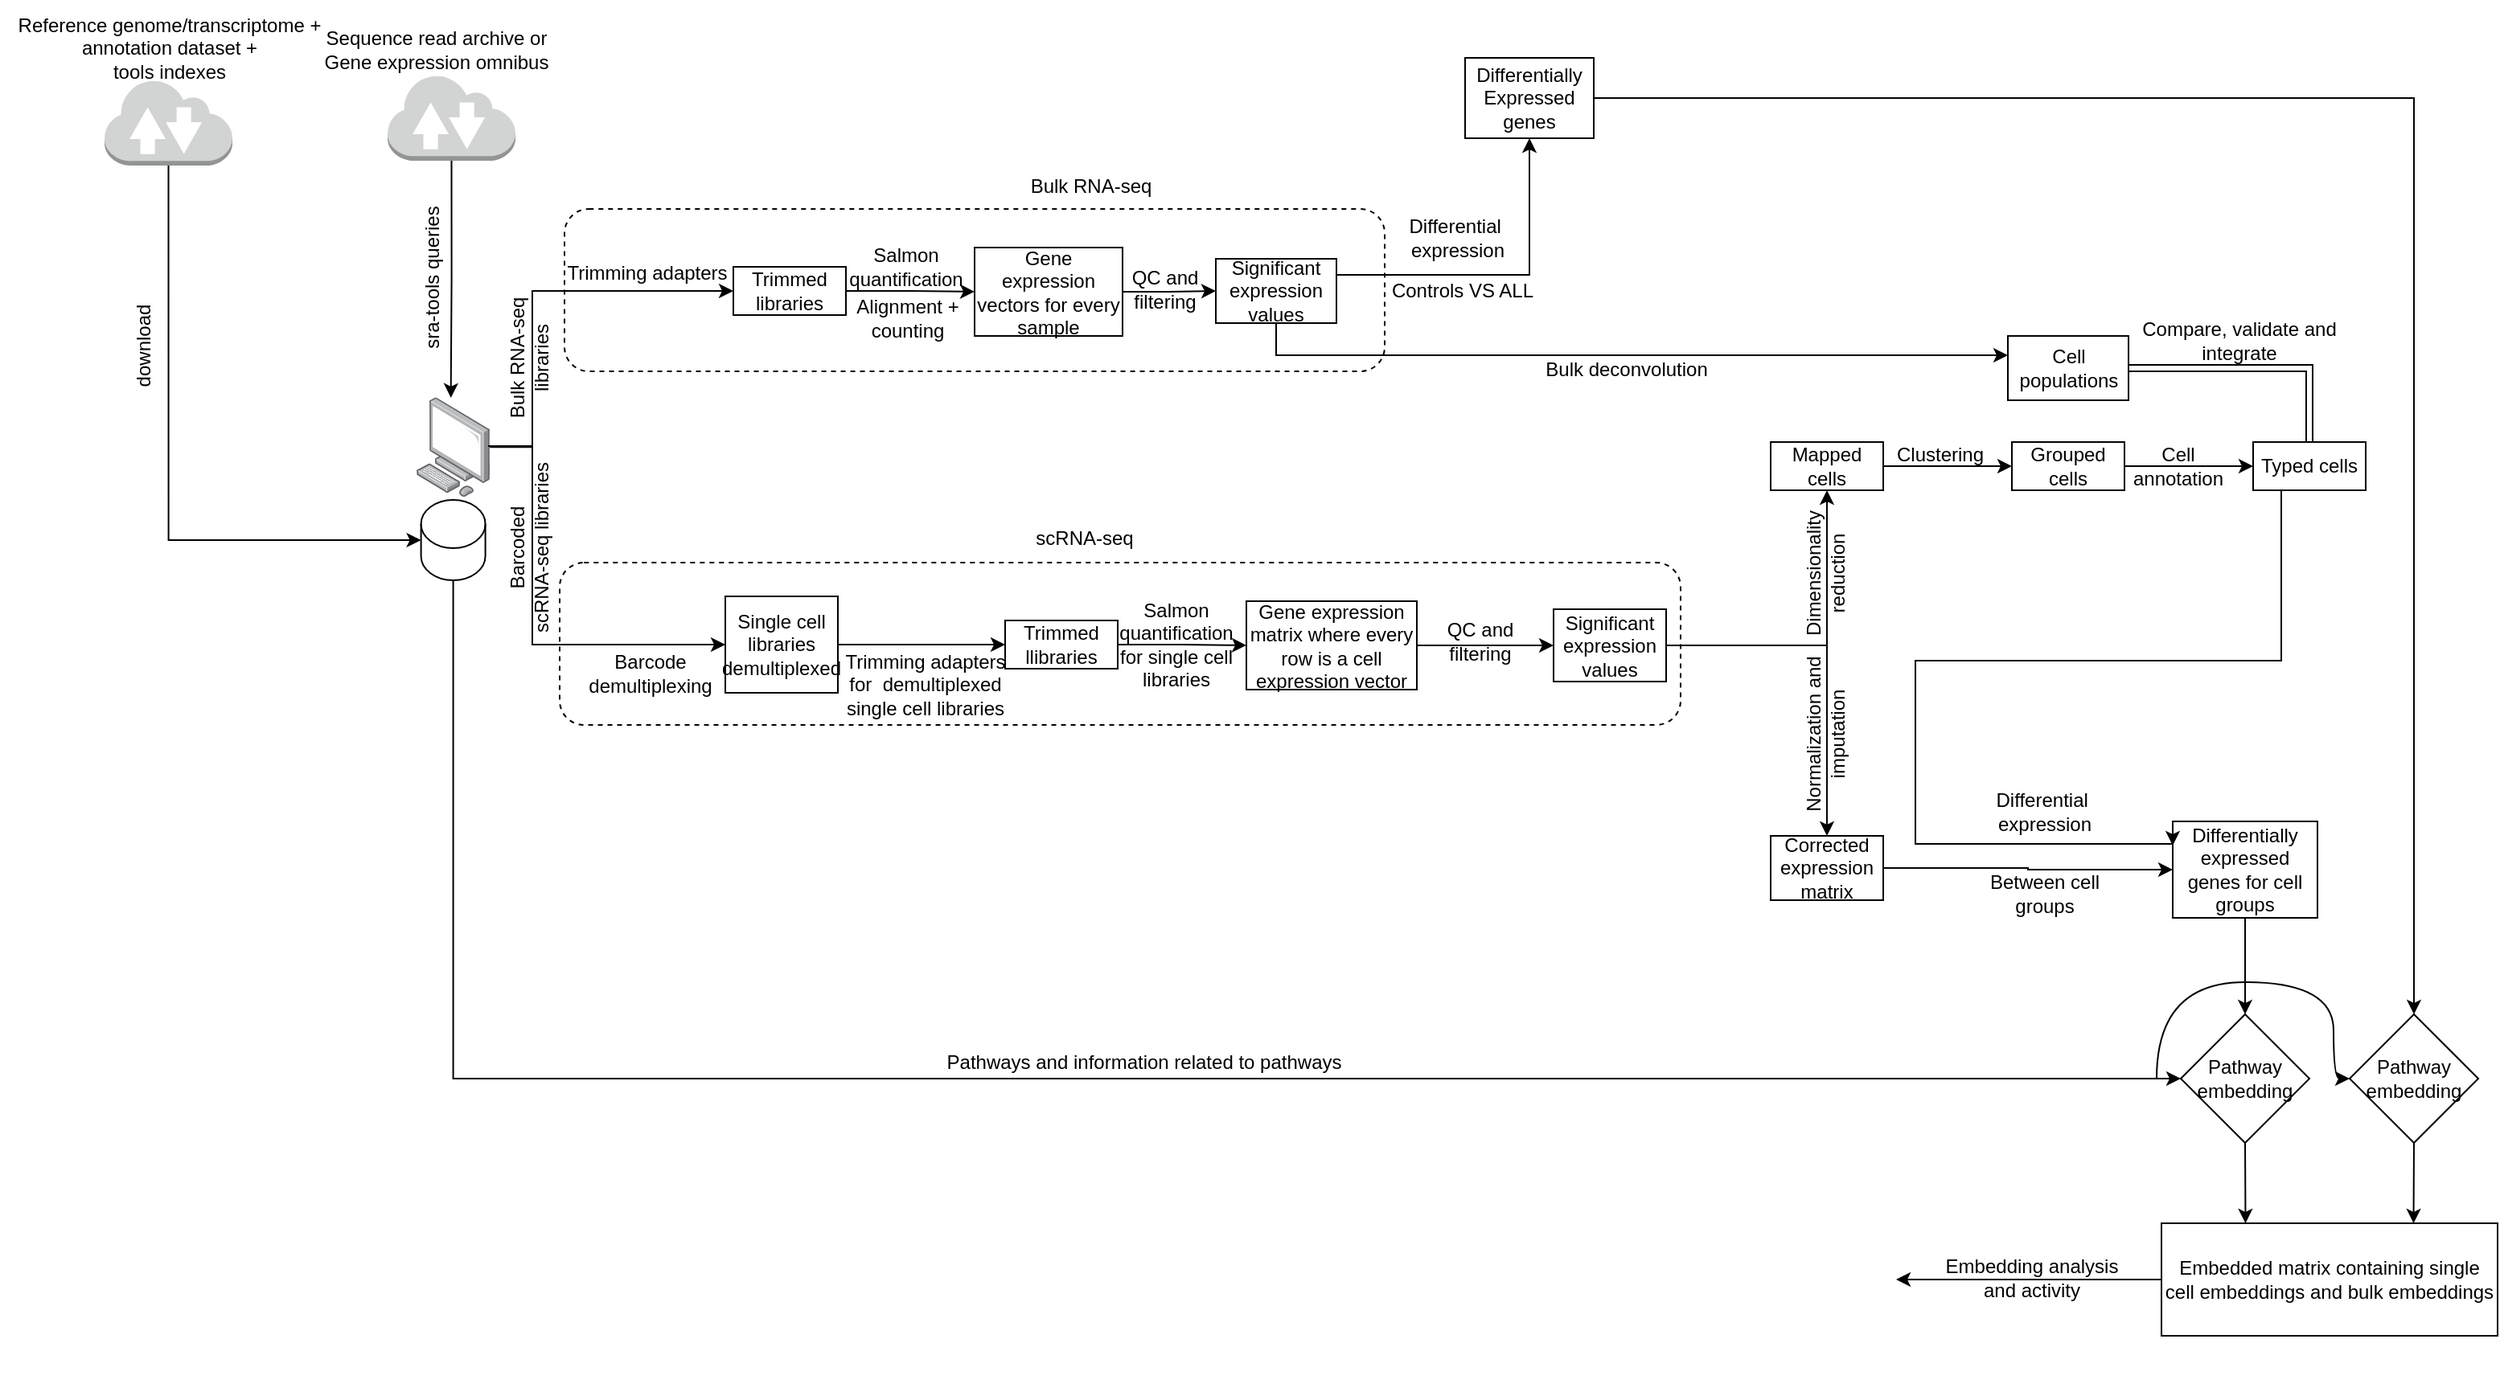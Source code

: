 <mxfile version="20.2.8" type="github">
  <diagram id="wmLqz282Bcjy7ACeYt6-" name="Pagina-1">
    <mxGraphModel dx="1920" dy="614" grid="1" gridSize="10" guides="1" tooltips="1" connect="1" arrows="1" fold="1" page="1" pageScale="1" pageWidth="827" pageHeight="1169" math="0" shadow="0">
      <root>
        <mxCell id="0" />
        <mxCell id="1" parent="0" />
        <mxCell id="tRNiCB5t0n9jLSA73XpE-9" value="" style="rounded=1;whiteSpace=wrap;html=1;fillColor=none;dashed=1;" parent="1" vertex="1">
          <mxGeometry x="-400" y="239" width="510" height="101" as="geometry" />
        </mxCell>
        <mxCell id="tRNiCB5t0n9jLSA73XpE-10" value="" style="rounded=1;whiteSpace=wrap;html=1;fillColor=none;dashed=1;" parent="1" vertex="1">
          <mxGeometry x="-403" y="459" width="697" height="101" as="geometry" />
        </mxCell>
        <mxCell id="ycoi92LknjYEjzsV41Iz-5" style="edgeStyle=orthogonalEdgeStyle;rounded=0;orthogonalLoop=1;jettySize=auto;html=1;exitX=0.5;exitY=1;exitDx=0;exitDy=0;exitPerimeter=0;entryX=0.468;entryY=0.004;entryDx=0;entryDy=0;entryPerimeter=0;" parent="1" source="ycoi92LknjYEjzsV41Iz-3" target="ycoi92LknjYEjzsV41Iz-4" edge="1">
          <mxGeometry relative="1" as="geometry" />
        </mxCell>
        <mxCell id="ycoi92LknjYEjzsV41Iz-3" value="" style="outlineConnect=0;dashed=0;verticalLabelPosition=bottom;verticalAlign=top;align=center;html=1;shape=mxgraph.aws3.internet_2;fillColor=#D2D3D3;gradientColor=none;" parent="1" vertex="1">
          <mxGeometry x="-510" y="155" width="79.5" height="54" as="geometry" />
        </mxCell>
        <mxCell id="tRNiCB5t0n9jLSA73XpE-3" value="" style="edgeStyle=orthogonalEdgeStyle;rounded=0;orthogonalLoop=1;jettySize=auto;html=1;entryX=0;entryY=0.5;entryDx=0;entryDy=0;" parent="1" source="ycoi92LknjYEjzsV41Iz-4" target="tRNiCB5t0n9jLSA73XpE-5" edge="1">
          <mxGeometry relative="1" as="geometry">
            <mxPoint x="-400" y="310" as="targetPoint" />
            <Array as="points">
              <mxPoint x="-420" y="387" />
              <mxPoint x="-420" y="290" />
            </Array>
          </mxGeometry>
        </mxCell>
        <mxCell id="ycoi92LknjYEjzsV41Iz-4" value="" style="points=[];aspect=fixed;html=1;align=center;shadow=0;dashed=0;image;image=img/lib/allied_telesis/computer_and_terminals/Personal_Computer.svg;" parent="1" vertex="1">
          <mxGeometry x="-492" y="356.2" width="45.6" height="61.8" as="geometry" />
        </mxCell>
        <mxCell id="ycoi92LknjYEjzsV41Iz-6" value="sra-tools queries" style="text;html=1;align=center;verticalAlign=middle;resizable=0;points=[];autosize=1;strokeColor=none;fillColor=none;rotation=-90;" parent="1" vertex="1">
          <mxGeometry x="-537" y="267" width="110" height="30" as="geometry" />
        </mxCell>
        <mxCell id="k0WIdiqC_nadDopJg0VI-49" style="edgeStyle=orthogonalEdgeStyle;rounded=0;orthogonalLoop=1;jettySize=auto;html=1;exitX=0.5;exitY=1;exitDx=0;exitDy=0;exitPerimeter=0;entryX=0;entryY=0.5;entryDx=0;entryDy=0;startArrow=none;startFill=0;endArrow=classic;endFill=1;" edge="1" parent="1" source="tRNiCB5t0n9jLSA73XpE-1" target="k0WIdiqC_nadDopJg0VI-47">
          <mxGeometry relative="1" as="geometry" />
        </mxCell>
        <mxCell id="tRNiCB5t0n9jLSA73XpE-1" value="" style="shape=cylinder3;whiteSpace=wrap;html=1;boundedLbl=1;backgroundOutline=1;size=15;" parent="1" vertex="1">
          <mxGeometry x="-489.2" y="420" width="40" height="50" as="geometry" />
        </mxCell>
        <mxCell id="tRNiCB5t0n9jLSA73XpE-4" value="Bulk RNA-seq" style="text;html=1;align=center;verticalAlign=middle;resizable=0;points=[];autosize=1;strokeColor=none;fillColor=none;" parent="1" vertex="1">
          <mxGeometry x="-123" y="210" width="100" height="30" as="geometry" />
        </mxCell>
        <mxCell id="tRNiCB5t0n9jLSA73XpE-15" value="" style="edgeStyle=orthogonalEdgeStyle;rounded=0;orthogonalLoop=1;jettySize=auto;html=1;" parent="1" source="tRNiCB5t0n9jLSA73XpE-5" target="tRNiCB5t0n9jLSA73XpE-14" edge="1">
          <mxGeometry relative="1" as="geometry" />
        </mxCell>
        <mxCell id="tRNiCB5t0n9jLSA73XpE-5" value="Trimmed libraries" style="rounded=0;whiteSpace=wrap;html=1;fillColor=none;" parent="1" vertex="1">
          <mxGeometry x="-295" y="275" width="70" height="30" as="geometry" />
        </mxCell>
        <mxCell id="tRNiCB5t0n9jLSA73XpE-13" value="" style="edgeStyle=orthogonalEdgeStyle;rounded=0;orthogonalLoop=1;jettySize=auto;html=1;" parent="1" source="tRNiCB5t0n9jLSA73XpE-7" target="tRNiCB5t0n9jLSA73XpE-12" edge="1">
          <mxGeometry relative="1" as="geometry" />
        </mxCell>
        <mxCell id="k0WIdiqC_nadDopJg0VI-2" style="edgeStyle=orthogonalEdgeStyle;rounded=0;orthogonalLoop=1;jettySize=auto;html=1;exitX=0;exitY=0.5;exitDx=0;exitDy=0;entryX=0.977;entryY=0.49;entryDx=0;entryDy=0;entryPerimeter=0;startArrow=classic;startFill=1;endArrow=none;endFill=0;" edge="1" parent="1" source="tRNiCB5t0n9jLSA73XpE-7" target="ycoi92LknjYEjzsV41Iz-4">
          <mxGeometry relative="1" as="geometry">
            <Array as="points">
              <mxPoint x="-420" y="510" />
              <mxPoint x="-420" y="387" />
            </Array>
          </mxGeometry>
        </mxCell>
        <mxCell id="tRNiCB5t0n9jLSA73XpE-7" value="Single cell libraries demultiplexed" style="rounded=0;whiteSpace=wrap;html=1;fillColor=none;" parent="1" vertex="1">
          <mxGeometry x="-300" y="480" width="70" height="60" as="geometry" />
        </mxCell>
        <mxCell id="tRNiCB5t0n9jLSA73XpE-11" value="scRNA-seq" style="text;html=1;align=center;verticalAlign=middle;resizable=0;points=[];autosize=1;strokeColor=none;fillColor=none;" parent="1" vertex="1">
          <mxGeometry x="-117" y="429" width="80" height="30" as="geometry" />
        </mxCell>
        <mxCell id="tRNiCB5t0n9jLSA73XpE-29" value="" style="edgeStyle=orthogonalEdgeStyle;rounded=0;orthogonalLoop=1;jettySize=auto;html=1;" parent="1" source="tRNiCB5t0n9jLSA73XpE-12" target="tRNiCB5t0n9jLSA73XpE-28" edge="1">
          <mxGeometry relative="1" as="geometry" />
        </mxCell>
        <mxCell id="tRNiCB5t0n9jLSA73XpE-12" value="Trimmed&lt;br&gt;llibraries" style="rounded=0;whiteSpace=wrap;html=1;fillColor=none;" parent="1" vertex="1">
          <mxGeometry x="-126" y="495" width="70" height="30" as="geometry" />
        </mxCell>
        <mxCell id="tRNiCB5t0n9jLSA73XpE-25" value="" style="edgeStyle=orthogonalEdgeStyle;rounded=0;orthogonalLoop=1;jettySize=auto;html=1;" parent="1" source="tRNiCB5t0n9jLSA73XpE-14" target="tRNiCB5t0n9jLSA73XpE-24" edge="1">
          <mxGeometry relative="1" as="geometry" />
        </mxCell>
        <mxCell id="tRNiCB5t0n9jLSA73XpE-14" value="Gene expression vectors for every sample" style="rounded=0;whiteSpace=wrap;html=1;fillColor=none;" parent="1" vertex="1">
          <mxGeometry x="-145" y="263" width="92" height="55" as="geometry" />
        </mxCell>
        <mxCell id="tRNiCB5t0n9jLSA73XpE-16" value="Trimming adapters" style="text;html=1;align=center;verticalAlign=middle;resizable=0;points=[];autosize=1;strokeColor=none;fillColor=none;" parent="1" vertex="1">
          <mxGeometry x="-409" y="264" width="120" height="30" as="geometry" />
        </mxCell>
        <mxCell id="tRNiCB5t0n9jLSA73XpE-17" value="Salmon&lt;br&gt;quantification" style="text;html=1;align=center;verticalAlign=middle;resizable=0;points=[];autosize=1;strokeColor=none;fillColor=none;" parent="1" vertex="1">
          <mxGeometry x="-233" y="255" width="90" height="40" as="geometry" />
        </mxCell>
        <mxCell id="tRNiCB5t0n9jLSA73XpE-18" value="Alignment +&lt;br&gt;counting" style="text;html=1;align=center;verticalAlign=middle;resizable=0;points=[];autosize=1;strokeColor=none;fillColor=none;" parent="1" vertex="1">
          <mxGeometry x="-232" y="287" width="90" height="40" as="geometry" />
        </mxCell>
        <mxCell id="tRNiCB5t0n9jLSA73XpE-19" value="Sequence read archive or&lt;br&gt;Gene expression omnibus" style="text;html=1;align=center;verticalAlign=middle;resizable=0;points=[];autosize=1;strokeColor=none;fillColor=none;" parent="1" vertex="1">
          <mxGeometry x="-560" y="120" width="160" height="40" as="geometry" />
        </mxCell>
        <mxCell id="tRNiCB5t0n9jLSA73XpE-22" style="edgeStyle=orthogonalEdgeStyle;rounded=0;orthogonalLoop=1;jettySize=auto;html=1;exitX=0.5;exitY=1;exitDx=0;exitDy=0;exitPerimeter=0;entryX=0;entryY=0.5;entryDx=0;entryDy=0;entryPerimeter=0;" parent="1" source="tRNiCB5t0n9jLSA73XpE-20" target="tRNiCB5t0n9jLSA73XpE-1" edge="1">
          <mxGeometry relative="1" as="geometry" />
        </mxCell>
        <mxCell id="tRNiCB5t0n9jLSA73XpE-20" value="" style="outlineConnect=0;dashed=0;verticalLabelPosition=bottom;verticalAlign=top;align=center;html=1;shape=mxgraph.aws3.internet_2;fillColor=#D2D3D3;gradientColor=none;" parent="1" vertex="1">
          <mxGeometry x="-686" y="158" width="79.5" height="54" as="geometry" />
        </mxCell>
        <mxCell id="tRNiCB5t0n9jLSA73XpE-21" value="Reference genome/transcriptome +&lt;br&gt;annotation dataset +&lt;br&gt;tools indexes" style="text;html=1;align=center;verticalAlign=middle;resizable=0;points=[];autosize=1;strokeColor=none;fillColor=none;" parent="1" vertex="1">
          <mxGeometry x="-751" y="109" width="210" height="60" as="geometry" />
        </mxCell>
        <mxCell id="tRNiCB5t0n9jLSA73XpE-23" value="download" style="text;html=1;align=center;verticalAlign=middle;resizable=0;points=[];autosize=1;strokeColor=none;fillColor=none;rotation=-90;" parent="1" vertex="1">
          <mxGeometry x="-696.5" y="310" width="70" height="30" as="geometry" />
        </mxCell>
        <mxCell id="k0WIdiqC_nadDopJg0VI-20" value="" style="edgeStyle=orthogonalEdgeStyle;rounded=0;orthogonalLoop=1;jettySize=auto;html=1;startArrow=none;startFill=0;endArrow=classic;endFill=1;" edge="1" parent="1" source="tRNiCB5t0n9jLSA73XpE-24" target="k0WIdiqC_nadDopJg0VI-19">
          <mxGeometry relative="1" as="geometry">
            <Array as="points">
              <mxPoint x="43" y="330" />
            </Array>
          </mxGeometry>
        </mxCell>
        <mxCell id="k0WIdiqC_nadDopJg0VI-39" value="" style="edgeStyle=orthogonalEdgeStyle;rounded=0;orthogonalLoop=1;jettySize=auto;html=1;startArrow=none;startFill=0;endArrow=classic;endFill=1;" edge="1" parent="1" source="tRNiCB5t0n9jLSA73XpE-24" target="k0WIdiqC_nadDopJg0VI-38">
          <mxGeometry relative="1" as="geometry">
            <Array as="points">
              <mxPoint x="200" y="280" />
            </Array>
          </mxGeometry>
        </mxCell>
        <mxCell id="tRNiCB5t0n9jLSA73XpE-24" value="Significant expression values" style="rounded=0;whiteSpace=wrap;html=1;fillColor=none;" parent="1" vertex="1">
          <mxGeometry x="5" y="270" width="75" height="40" as="geometry" />
        </mxCell>
        <mxCell id="tRNiCB5t0n9jLSA73XpE-26" value="Barcode&lt;br&gt;demultiplexing" style="text;html=1;align=center;verticalAlign=middle;resizable=0;points=[];autosize=1;strokeColor=none;fillColor=none;" parent="1" vertex="1">
          <mxGeometry x="-397" y="508" width="100" height="40" as="geometry" />
        </mxCell>
        <mxCell id="tRNiCB5t0n9jLSA73XpE-27" value="Trimming adapters &lt;br&gt;for&amp;nbsp; demultiplexed&lt;br&gt;single cell libraries" style="text;html=1;align=center;verticalAlign=middle;resizable=0;points=[];autosize=1;strokeColor=none;fillColor=none;" parent="1" vertex="1">
          <mxGeometry x="-236" y="505" width="120" height="60" as="geometry" />
        </mxCell>
        <mxCell id="k0WIdiqC_nadDopJg0VI-11" value="" style="edgeStyle=orthogonalEdgeStyle;rounded=0;orthogonalLoop=1;jettySize=auto;html=1;startArrow=none;startFill=0;endArrow=classic;endFill=1;" edge="1" parent="1" source="tRNiCB5t0n9jLSA73XpE-28" target="k0WIdiqC_nadDopJg0VI-10">
          <mxGeometry relative="1" as="geometry" />
        </mxCell>
        <mxCell id="tRNiCB5t0n9jLSA73XpE-28" value="Gene expression matrix where every row is a cell expression vector" style="rounded=0;whiteSpace=wrap;html=1;fillColor=none;" parent="1" vertex="1">
          <mxGeometry x="24" y="483" width="106" height="55" as="geometry" />
        </mxCell>
        <mxCell id="tRNiCB5t0n9jLSA73XpE-30" value="Salmon &lt;br&gt;quantification&lt;br&gt;for single cell&lt;br&gt;libraries" style="text;html=1;align=center;verticalAlign=middle;resizable=0;points=[];autosize=1;strokeColor=none;fillColor=none;" parent="1" vertex="1">
          <mxGeometry x="-65" y="475" width="90" height="70" as="geometry" />
        </mxCell>
        <mxCell id="k0WIdiqC_nadDopJg0VI-1" value="QC and&lt;br&gt;filtering" style="text;html=1;align=center;verticalAlign=middle;resizable=0;points=[];autosize=1;strokeColor=none;fillColor=none;" vertex="1" parent="1">
          <mxGeometry x="-57" y="269" width="60" height="40" as="geometry" />
        </mxCell>
        <mxCell id="k0WIdiqC_nadDopJg0VI-3" value="Barcoded &lt;br&gt;scRNA-seq libraries" style="text;html=1;align=center;verticalAlign=middle;resizable=0;points=[];autosize=1;strokeColor=none;fillColor=none;rotation=-90;" vertex="1" parent="1">
          <mxGeometry x="-487" y="430" width="130" height="40" as="geometry" />
        </mxCell>
        <mxCell id="k0WIdiqC_nadDopJg0VI-4" value="Bulk RNA-seq &lt;br&gt;libraries" style="text;html=1;align=center;verticalAlign=middle;resizable=0;points=[];autosize=1;strokeColor=none;fillColor=none;rotation=-90;" vertex="1" parent="1">
          <mxGeometry x="-472" y="312" width="100" height="40" as="geometry" />
        </mxCell>
        <mxCell id="k0WIdiqC_nadDopJg0VI-8" value="QC and &lt;br&gt;filtering" style="text;html=1;align=center;verticalAlign=middle;resizable=0;points=[];autosize=1;strokeColor=none;fillColor=none;" vertex="1" parent="1">
          <mxGeometry x="139" y="488" width="60" height="40" as="geometry" />
        </mxCell>
        <mxCell id="k0WIdiqC_nadDopJg0VI-14" value="" style="edgeStyle=orthogonalEdgeStyle;rounded=0;orthogonalLoop=1;jettySize=auto;html=1;startArrow=none;startFill=0;endArrow=classic;endFill=1;" edge="1" parent="1" source="k0WIdiqC_nadDopJg0VI-10" target="k0WIdiqC_nadDopJg0VI-13">
          <mxGeometry relative="1" as="geometry" />
        </mxCell>
        <mxCell id="k0WIdiqC_nadDopJg0VI-16" value="" style="edgeStyle=orthogonalEdgeStyle;rounded=0;orthogonalLoop=1;jettySize=auto;html=1;startArrow=none;startFill=0;endArrow=classic;endFill=1;" edge="1" parent="1" source="k0WIdiqC_nadDopJg0VI-10" target="k0WIdiqC_nadDopJg0VI-15">
          <mxGeometry relative="1" as="geometry" />
        </mxCell>
        <mxCell id="k0WIdiqC_nadDopJg0VI-10" value="Significant expression values" style="rounded=0;whiteSpace=wrap;html=1;fillColor=none;" vertex="1" parent="1">
          <mxGeometry x="215" y="488" width="70" height="45" as="geometry" />
        </mxCell>
        <mxCell id="k0WIdiqC_nadDopJg0VI-23" value="" style="edgeStyle=orthogonalEdgeStyle;rounded=0;orthogonalLoop=1;jettySize=auto;html=1;startArrow=none;startFill=0;endArrow=classic;endFill=1;" edge="1" parent="1" source="k0WIdiqC_nadDopJg0VI-13" target="k0WIdiqC_nadDopJg0VI-22">
          <mxGeometry relative="1" as="geometry" />
        </mxCell>
        <mxCell id="k0WIdiqC_nadDopJg0VI-13" value="Mapped cells" style="rounded=0;whiteSpace=wrap;html=1;fillColor=none;" vertex="1" parent="1">
          <mxGeometry x="350" y="384" width="70" height="30" as="geometry" />
        </mxCell>
        <mxCell id="k0WIdiqC_nadDopJg0VI-32" value="" style="edgeStyle=orthogonalEdgeStyle;rounded=0;orthogonalLoop=1;jettySize=auto;html=1;startArrow=none;startFill=0;endArrow=classic;endFill=1;" edge="1" parent="1" source="k0WIdiqC_nadDopJg0VI-15" target="k0WIdiqC_nadDopJg0VI-31">
          <mxGeometry relative="1" as="geometry" />
        </mxCell>
        <mxCell id="k0WIdiqC_nadDopJg0VI-15" value="Corrected expression matrix" style="rounded=0;whiteSpace=wrap;html=1;fillColor=none;" vertex="1" parent="1">
          <mxGeometry x="350" y="629" width="70" height="40" as="geometry" />
        </mxCell>
        <mxCell id="k0WIdiqC_nadDopJg0VI-17" value="Dimensionality &lt;br&gt;reduction" style="text;html=1;align=center;verticalAlign=middle;resizable=0;points=[];autosize=1;strokeColor=none;fillColor=none;rotation=-90;" vertex="1" parent="1">
          <mxGeometry x="334" y="446" width="100" height="40" as="geometry" />
        </mxCell>
        <mxCell id="k0WIdiqC_nadDopJg0VI-18" value="Normalization and &lt;br&gt;imputation" style="text;html=1;align=center;verticalAlign=middle;resizable=0;points=[];autosize=1;strokeColor=none;fillColor=none;rotation=-90;" vertex="1" parent="1">
          <mxGeometry x="324" y="546" width="120" height="40" as="geometry" />
        </mxCell>
        <mxCell id="k0WIdiqC_nadDopJg0VI-28" style="edgeStyle=orthogonalEdgeStyle;rounded=0;orthogonalLoop=1;jettySize=auto;html=1;exitX=1;exitY=0.5;exitDx=0;exitDy=0;entryX=0.5;entryY=0;entryDx=0;entryDy=0;startArrow=none;startFill=0;endArrow=classic;endFill=1;shape=link;" edge="1" parent="1" source="k0WIdiqC_nadDopJg0VI-19" target="k0WIdiqC_nadDopJg0VI-25">
          <mxGeometry relative="1" as="geometry" />
        </mxCell>
        <mxCell id="k0WIdiqC_nadDopJg0VI-19" value="Cell populations" style="rounded=0;whiteSpace=wrap;html=1;fillColor=none;" vertex="1" parent="1">
          <mxGeometry x="497.5" y="318" width="75" height="40" as="geometry" />
        </mxCell>
        <mxCell id="k0WIdiqC_nadDopJg0VI-26" value="" style="edgeStyle=orthogonalEdgeStyle;rounded=0;orthogonalLoop=1;jettySize=auto;html=1;startArrow=none;startFill=0;endArrow=classic;endFill=1;" edge="1" parent="1" source="k0WIdiqC_nadDopJg0VI-22" target="k0WIdiqC_nadDopJg0VI-25">
          <mxGeometry relative="1" as="geometry" />
        </mxCell>
        <mxCell id="k0WIdiqC_nadDopJg0VI-22" value="Grouped cells" style="rounded=0;whiteSpace=wrap;html=1;fillColor=none;" vertex="1" parent="1">
          <mxGeometry x="500" y="384" width="70" height="30" as="geometry" />
        </mxCell>
        <mxCell id="k0WIdiqC_nadDopJg0VI-24" value="Clustering" style="text;html=1;align=center;verticalAlign=middle;resizable=0;points=[];autosize=1;strokeColor=none;fillColor=none;" vertex="1" parent="1">
          <mxGeometry x="415" y="377" width="80" height="30" as="geometry" />
        </mxCell>
        <mxCell id="k0WIdiqC_nadDopJg0VI-36" style="edgeStyle=orthogonalEdgeStyle;rounded=0;orthogonalLoop=1;jettySize=auto;html=1;exitX=0.25;exitY=1;exitDx=0;exitDy=0;entryX=0;entryY=0.25;entryDx=0;entryDy=0;startArrow=none;startFill=0;endArrow=classic;endFill=1;" edge="1" parent="1" source="k0WIdiqC_nadDopJg0VI-25" target="k0WIdiqC_nadDopJg0VI-31">
          <mxGeometry relative="1" as="geometry">
            <Array as="points">
              <mxPoint x="668" y="520" />
              <mxPoint x="440" y="520" />
              <mxPoint x="440" y="634" />
            </Array>
          </mxGeometry>
        </mxCell>
        <mxCell id="k0WIdiqC_nadDopJg0VI-25" value="Typed cells" style="rounded=0;whiteSpace=wrap;html=1;fillColor=none;" vertex="1" parent="1">
          <mxGeometry x="650" y="384" width="70" height="30" as="geometry" />
        </mxCell>
        <mxCell id="k0WIdiqC_nadDopJg0VI-27" value="Cell &lt;br&gt;annotation" style="text;html=1;align=center;verticalAlign=middle;resizable=0;points=[];autosize=1;strokeColor=none;fillColor=none;" vertex="1" parent="1">
          <mxGeometry x="563" y="379" width="80" height="40" as="geometry" />
        </mxCell>
        <mxCell id="k0WIdiqC_nadDopJg0VI-29" value="Bulk deconvolution" style="text;html=1;align=center;verticalAlign=middle;resizable=0;points=[];autosize=1;strokeColor=none;fillColor=none;" vertex="1" parent="1">
          <mxGeometry x="200" y="324" width="120" height="30" as="geometry" />
        </mxCell>
        <mxCell id="k0WIdiqC_nadDopJg0VI-30" value="Compare, validate and&lt;br&gt;integrate" style="text;html=1;align=center;verticalAlign=middle;resizable=0;points=[];autosize=1;strokeColor=none;fillColor=none;" vertex="1" parent="1">
          <mxGeometry x="571" y="301" width="140" height="40" as="geometry" />
        </mxCell>
        <mxCell id="k0WIdiqC_nadDopJg0VI-43" value="" style="edgeStyle=orthogonalEdgeStyle;rounded=0;orthogonalLoop=1;jettySize=auto;html=1;startArrow=none;startFill=0;endArrow=classic;endFill=1;entryX=0.5;entryY=0;entryDx=0;entryDy=0;" edge="1" parent="1" source="k0WIdiqC_nadDopJg0VI-31" target="k0WIdiqC_nadDopJg0VI-47">
          <mxGeometry relative="1" as="geometry">
            <mxPoint x="645" y="736" as="targetPoint" />
          </mxGeometry>
        </mxCell>
        <mxCell id="k0WIdiqC_nadDopJg0VI-31" value="Differentially expressed genes for cell groups" style="rounded=0;whiteSpace=wrap;html=1;fillColor=none;" vertex="1" parent="1">
          <mxGeometry x="600" y="620" width="90" height="60" as="geometry" />
        </mxCell>
        <mxCell id="k0WIdiqC_nadDopJg0VI-33" value="Differential&amp;nbsp;&lt;br&gt;expression" style="text;html=1;align=center;verticalAlign=middle;resizable=0;points=[];autosize=1;strokeColor=none;fillColor=none;" vertex="1" parent="1">
          <mxGeometry x="480" y="594" width="80" height="40" as="geometry" />
        </mxCell>
        <mxCell id="k0WIdiqC_nadDopJg0VI-37" value="Between cell&lt;br&gt;groups" style="text;html=1;align=center;verticalAlign=middle;resizable=0;points=[];autosize=1;strokeColor=none;fillColor=none;" vertex="1" parent="1">
          <mxGeometry x="475" y="645" width="90" height="40" as="geometry" />
        </mxCell>
        <mxCell id="k0WIdiqC_nadDopJg0VI-44" style="edgeStyle=orthogonalEdgeStyle;rounded=0;orthogonalLoop=1;jettySize=auto;html=1;exitX=1;exitY=0.5;exitDx=0;exitDy=0;startArrow=none;startFill=0;endArrow=classic;endFill=1;entryX=0.5;entryY=0;entryDx=0;entryDy=0;" edge="1" parent="1" source="k0WIdiqC_nadDopJg0VI-38" target="k0WIdiqC_nadDopJg0VI-48">
          <mxGeometry relative="1" as="geometry">
            <mxPoint x="746" y="736" as="targetPoint" />
          </mxGeometry>
        </mxCell>
        <mxCell id="k0WIdiqC_nadDopJg0VI-38" value="Differentially&lt;br&gt;Expressed genes" style="rounded=0;whiteSpace=wrap;html=1;fillColor=none;" vertex="1" parent="1">
          <mxGeometry x="160" y="145" width="80" height="50" as="geometry" />
        </mxCell>
        <mxCell id="k0WIdiqC_nadDopJg0VI-40" value="Differential&amp;nbsp;&lt;br&gt;expression" style="text;html=1;align=center;verticalAlign=middle;resizable=0;points=[];autosize=1;strokeColor=none;fillColor=none;" vertex="1" parent="1">
          <mxGeometry x="115" y="236.5" width="80" height="40" as="geometry" />
        </mxCell>
        <mxCell id="k0WIdiqC_nadDopJg0VI-41" value="Controls VS ALL" style="text;html=1;align=center;verticalAlign=middle;resizable=0;points=[];autosize=1;strokeColor=none;fillColor=none;" vertex="1" parent="1">
          <mxGeometry x="103" y="274.5" width="110" height="30" as="geometry" />
        </mxCell>
        <mxCell id="k0WIdiqC_nadDopJg0VI-52" style="rounded=0;orthogonalLoop=1;jettySize=auto;html=1;exitX=0.5;exitY=1;exitDx=0;exitDy=0;entryX=0.25;entryY=0;entryDx=0;entryDy=0;startArrow=none;startFill=0;endArrow=classic;endFill=1;" edge="1" parent="1" source="k0WIdiqC_nadDopJg0VI-47" target="k0WIdiqC_nadDopJg0VI-51">
          <mxGeometry relative="1" as="geometry" />
        </mxCell>
        <mxCell id="k0WIdiqC_nadDopJg0VI-47" value="Pathway embedding" style="rhombus;whiteSpace=wrap;html=1;" vertex="1" parent="1">
          <mxGeometry x="605" y="740" width="80" height="80" as="geometry" />
        </mxCell>
        <mxCell id="k0WIdiqC_nadDopJg0VI-53" style="edgeStyle=none;rounded=0;orthogonalLoop=1;jettySize=auto;html=1;exitX=0.5;exitY=1;exitDx=0;exitDy=0;entryX=0.75;entryY=0;entryDx=0;entryDy=0;startArrow=none;startFill=0;endArrow=classic;endFill=1;" edge="1" parent="1" source="k0WIdiqC_nadDopJg0VI-48" target="k0WIdiqC_nadDopJg0VI-51">
          <mxGeometry relative="1" as="geometry" />
        </mxCell>
        <mxCell id="k0WIdiqC_nadDopJg0VI-48" value="Pathway embedding" style="rhombus;whiteSpace=wrap;html=1;" vertex="1" parent="1">
          <mxGeometry x="710" y="740" width="80" height="80" as="geometry" />
        </mxCell>
        <mxCell id="k0WIdiqC_nadDopJg0VI-50" value="" style="endArrow=classic;html=1;rounded=0;edgeStyle=orthogonalEdgeStyle;curved=1;entryX=0;entryY=0.5;entryDx=0;entryDy=0;" edge="1" parent="1" target="k0WIdiqC_nadDopJg0VI-48">
          <mxGeometry width="50" height="50" relative="1" as="geometry">
            <mxPoint x="590" y="780" as="sourcePoint" />
            <mxPoint x="590" y="720" as="targetPoint" />
            <Array as="points">
              <mxPoint x="590" y="720" />
              <mxPoint x="700" y="720" />
              <mxPoint x="700" y="780" />
            </Array>
          </mxGeometry>
        </mxCell>
        <mxCell id="k0WIdiqC_nadDopJg0VI-57" style="edgeStyle=none;rounded=0;orthogonalLoop=1;jettySize=auto;html=1;exitX=0;exitY=0.5;exitDx=0;exitDy=0;entryX=1;entryY=0.5;entryDx=0;entryDy=0;startArrow=none;startFill=0;endArrow=classic;endFill=1;" edge="1" parent="1" source="k0WIdiqC_nadDopJg0VI-51" target="k0WIdiqC_nadDopJg0VI-56">
          <mxGeometry relative="1" as="geometry" />
        </mxCell>
        <mxCell id="k0WIdiqC_nadDopJg0VI-51" value="Embedded matrix containing single cell embeddings and bulk embeddings" style="rounded=0;whiteSpace=wrap;html=1;fillColor=none;" vertex="1" parent="1">
          <mxGeometry x="593" y="870" width="209" height="70" as="geometry" />
        </mxCell>
        <mxCell id="k0WIdiqC_nadDopJg0VI-54" value="Pathways and information related to pathways" style="text;html=1;align=center;verticalAlign=middle;resizable=0;points=[];autosize=1;strokeColor=none;fillColor=none;" vertex="1" parent="1">
          <mxGeometry x="-175" y="755" width="270" height="30" as="geometry" />
        </mxCell>
        <mxCell id="k0WIdiqC_nadDopJg0VI-56" value="" style="shape=image;html=1;verticalAlign=top;verticalLabelPosition=bottom;labelBackgroundColor=#ffffff;imageAspect=0;aspect=fixed;image=https://cdn0.iconfinder.com/data/icons/thin-line-icons-for-seo-and-development-1/64/Programming_Development_analysis-128.png;fillColor=none;" vertex="1" parent="1">
          <mxGeometry x="300" y="841" width="128" height="128" as="geometry" />
        </mxCell>
        <mxCell id="k0WIdiqC_nadDopJg0VI-58" value="Embedding analysis&lt;br&gt;and activity" style="text;html=1;align=center;verticalAlign=middle;resizable=0;points=[];autosize=1;strokeColor=none;fillColor=none;" vertex="1" parent="1">
          <mxGeometry x="447" y="884" width="130" height="40" as="geometry" />
        </mxCell>
      </root>
    </mxGraphModel>
  </diagram>
</mxfile>
